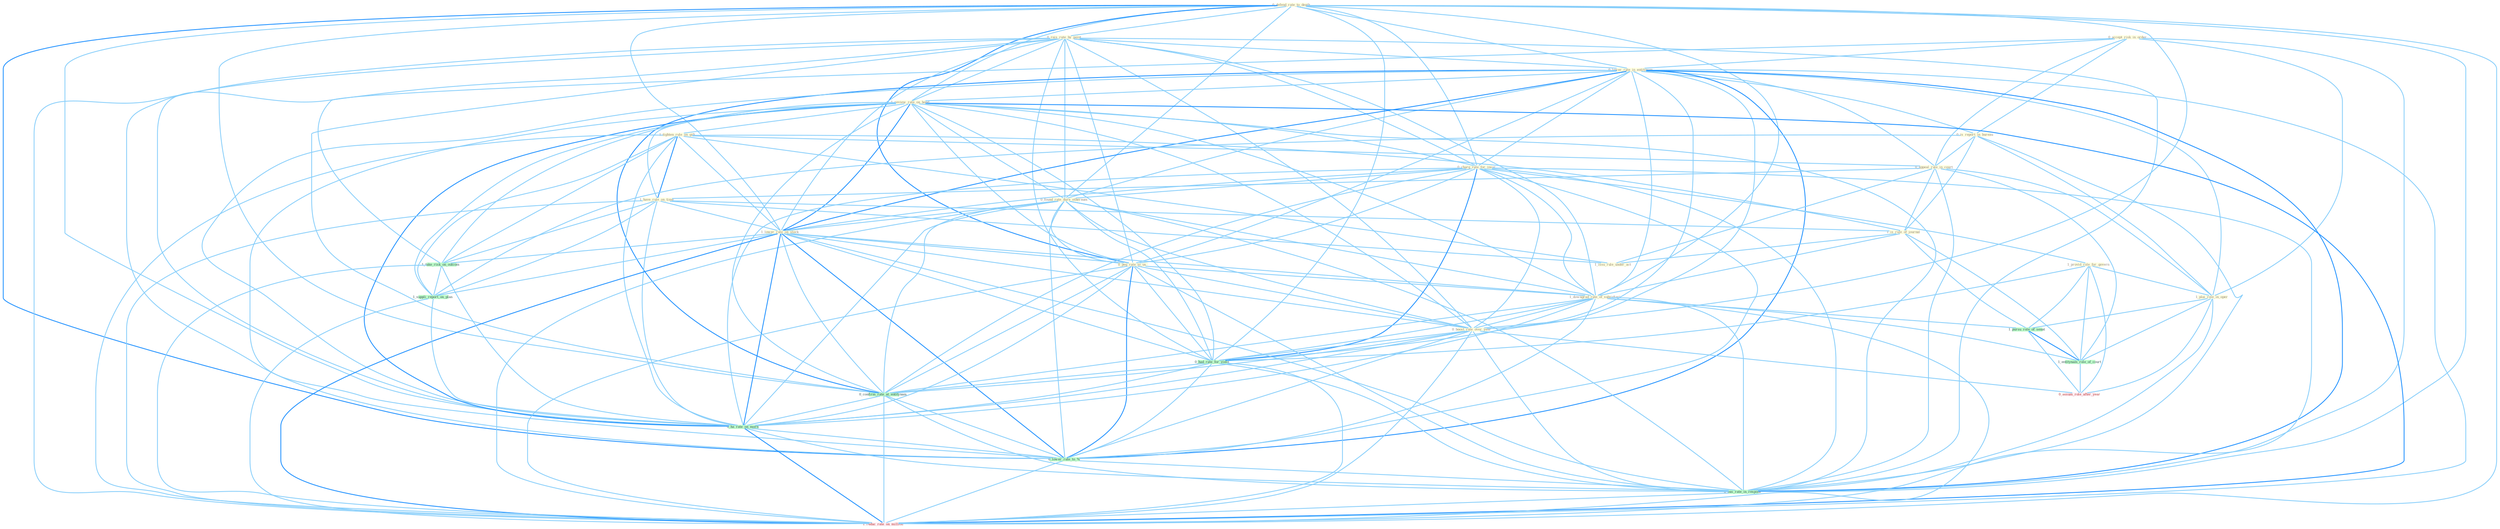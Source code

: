 Graph G{ 
    node
    [shape=polygon,style=filled,width=.5,height=.06,color="#BDFCC9",fixedsize=true,fontsize=4,
    fontcolor="#2f4f4f"];
    {node
    [color="#ffffe0", fontcolor="#8b7d6b"] "0_defend_rate_to_death " "0_accept_risk_in_order " "0_rais_rate_by_point " "0_lower_rate_in_entitynam " "1_review_rate_on_bond " "1_tighten_rule_on_gift " "0_is_report_in_bureau " "0_appeal_rule_in_court " "1_have_rule_on_time " "1_is_rule_of_journal " "1_issu_rule_under_act " "0_charg_rate_for_insur " "0_found_rate_dure_othernum " "1_lower_rate_on_stock " "0_peg_rate_to_us " "1_provid_role_for_govern " "1_downgrad_rate_of_subsidiari " "1_plai_role_in_oper " "0_boost_rate_over_year "}
{node [color="#fff0f5", fontcolor="#b22222"] "1_reduc_rate_on_million " "0_assum_role_after_year "}
edge [color="#B0E2FF"];

	"0_defend_rate_to_death " -- "0_rais_rate_by_point " [w="1", color="#87cefa" ];
	"0_defend_rate_to_death " -- "0_lower_rate_in_entitynam " [w="1", color="#87cefa" ];
	"0_defend_rate_to_death " -- "1_review_rate_on_bond " [w="1", color="#87cefa" ];
	"0_defend_rate_to_death " -- "0_charg_rate_for_insur " [w="1", color="#87cefa" ];
	"0_defend_rate_to_death " -- "0_found_rate_dure_othernum " [w="1", color="#87cefa" ];
	"0_defend_rate_to_death " -- "1_lower_rate_on_stock " [w="1", color="#87cefa" ];
	"0_defend_rate_to_death " -- "0_peg_rate_to_us " [w="2", color="#1e90ff" , len=0.8];
	"0_defend_rate_to_death " -- "1_downgrad_rate_of_subsidiari " [w="1", color="#87cefa" ];
	"0_defend_rate_to_death " -- "0_boost_rate_over_year " [w="1", color="#87cefa" ];
	"0_defend_rate_to_death " -- "0_had_rate_for_yield " [w="1", color="#87cefa" ];
	"0_defend_rate_to_death " -- "0_confirm_rate_at_entitynam " [w="1", color="#87cefa" ];
	"0_defend_rate_to_death " -- "0_ha_rate_on_morn " [w="1", color="#87cefa" ];
	"0_defend_rate_to_death " -- "0_lower_rate_to_% " [w="2", color="#1e90ff" , len=0.8];
	"0_defend_rate_to_death " -- "0_eas_rate_in_respons " [w="1", color="#87cefa" ];
	"0_defend_rate_to_death " -- "1_reduc_rate_on_million " [w="1", color="#87cefa" ];
	"0_accept_risk_in_order " -- "0_lower_rate_in_entitynam " [w="1", color="#87cefa" ];
	"0_accept_risk_in_order " -- "0_is_report_in_bureau " [w="1", color="#87cefa" ];
	"0_accept_risk_in_order " -- "0_appeal_rule_in_court " [w="1", color="#87cefa" ];
	"0_accept_risk_in_order " -- "1_plai_role_in_oper " [w="1", color="#87cefa" ];
	"0_accept_risk_in_order " -- "1_take_risk_on_outcom " [w="1", color="#87cefa" ];
	"0_accept_risk_in_order " -- "0_eas_rate_in_respons " [w="1", color="#87cefa" ];
	"0_rais_rate_by_point " -- "0_lower_rate_in_entitynam " [w="1", color="#87cefa" ];
	"0_rais_rate_by_point " -- "1_review_rate_on_bond " [w="1", color="#87cefa" ];
	"0_rais_rate_by_point " -- "0_charg_rate_for_insur " [w="1", color="#87cefa" ];
	"0_rais_rate_by_point " -- "0_found_rate_dure_othernum " [w="1", color="#87cefa" ];
	"0_rais_rate_by_point " -- "1_lower_rate_on_stock " [w="1", color="#87cefa" ];
	"0_rais_rate_by_point " -- "0_peg_rate_to_us " [w="1", color="#87cefa" ];
	"0_rais_rate_by_point " -- "1_downgrad_rate_of_subsidiari " [w="1", color="#87cefa" ];
	"0_rais_rate_by_point " -- "0_boost_rate_over_year " [w="1", color="#87cefa" ];
	"0_rais_rate_by_point " -- "0_had_rate_for_yield " [w="1", color="#87cefa" ];
	"0_rais_rate_by_point " -- "0_confirm_rate_at_entitynam " [w="1", color="#87cefa" ];
	"0_rais_rate_by_point " -- "0_ha_rate_on_morn " [w="1", color="#87cefa" ];
	"0_rais_rate_by_point " -- "0_lower_rate_to_% " [w="1", color="#87cefa" ];
	"0_rais_rate_by_point " -- "0_eas_rate_in_respons " [w="1", color="#87cefa" ];
	"0_rais_rate_by_point " -- "1_reduc_rate_on_million " [w="1", color="#87cefa" ];
	"0_lower_rate_in_entitynam " -- "1_review_rate_on_bond " [w="1", color="#87cefa" ];
	"0_lower_rate_in_entitynam " -- "0_is_report_in_bureau " [w="1", color="#87cefa" ];
	"0_lower_rate_in_entitynam " -- "0_appeal_rule_in_court " [w="1", color="#87cefa" ];
	"0_lower_rate_in_entitynam " -- "0_charg_rate_for_insur " [w="1", color="#87cefa" ];
	"0_lower_rate_in_entitynam " -- "0_found_rate_dure_othernum " [w="1", color="#87cefa" ];
	"0_lower_rate_in_entitynam " -- "1_lower_rate_on_stock " [w="2", color="#1e90ff" , len=0.8];
	"0_lower_rate_in_entitynam " -- "0_peg_rate_to_us " [w="1", color="#87cefa" ];
	"0_lower_rate_in_entitynam " -- "1_downgrad_rate_of_subsidiari " [w="1", color="#87cefa" ];
	"0_lower_rate_in_entitynam " -- "1_plai_role_in_oper " [w="1", color="#87cefa" ];
	"0_lower_rate_in_entitynam " -- "0_boost_rate_over_year " [w="1", color="#87cefa" ];
	"0_lower_rate_in_entitynam " -- "0_had_rate_for_yield " [w="1", color="#87cefa" ];
	"0_lower_rate_in_entitynam " -- "0_confirm_rate_at_entitynam " [w="2", color="#1e90ff" , len=0.8];
	"0_lower_rate_in_entitynam " -- "0_ha_rate_on_morn " [w="1", color="#87cefa" ];
	"0_lower_rate_in_entitynam " -- "0_lower_rate_to_% " [w="2", color="#1e90ff" , len=0.8];
	"0_lower_rate_in_entitynam " -- "0_eas_rate_in_respons " [w="2", color="#1e90ff" , len=0.8];
	"0_lower_rate_in_entitynam " -- "1_reduc_rate_on_million " [w="1", color="#87cefa" ];
	"1_review_rate_on_bond " -- "1_tighten_rule_on_gift " [w="1", color="#87cefa" ];
	"1_review_rate_on_bond " -- "1_have_rule_on_time " [w="1", color="#87cefa" ];
	"1_review_rate_on_bond " -- "0_charg_rate_for_insur " [w="1", color="#87cefa" ];
	"1_review_rate_on_bond " -- "0_found_rate_dure_othernum " [w="1", color="#87cefa" ];
	"1_review_rate_on_bond " -- "1_lower_rate_on_stock " [w="2", color="#1e90ff" , len=0.8];
	"1_review_rate_on_bond " -- "0_peg_rate_to_us " [w="1", color="#87cefa" ];
	"1_review_rate_on_bond " -- "1_downgrad_rate_of_subsidiari " [w="1", color="#87cefa" ];
	"1_review_rate_on_bond " -- "0_boost_rate_over_year " [w="1", color="#87cefa" ];
	"1_review_rate_on_bond " -- "1_take_risk_on_outcom " [w="1", color="#87cefa" ];
	"1_review_rate_on_bond " -- "1_suppli_report_on_plan " [w="1", color="#87cefa" ];
	"1_review_rate_on_bond " -- "0_had_rate_for_yield " [w="1", color="#87cefa" ];
	"1_review_rate_on_bond " -- "0_confirm_rate_at_entitynam " [w="1", color="#87cefa" ];
	"1_review_rate_on_bond " -- "0_ha_rate_on_morn " [w="2", color="#1e90ff" , len=0.8];
	"1_review_rate_on_bond " -- "0_lower_rate_to_% " [w="1", color="#87cefa" ];
	"1_review_rate_on_bond " -- "0_eas_rate_in_respons " [w="1", color="#87cefa" ];
	"1_review_rate_on_bond " -- "1_reduc_rate_on_million " [w="2", color="#1e90ff" , len=0.8];
	"1_tighten_rule_on_gift " -- "0_appeal_rule_in_court " [w="1", color="#87cefa" ];
	"1_tighten_rule_on_gift " -- "1_have_rule_on_time " [w="2", color="#1e90ff" , len=0.8];
	"1_tighten_rule_on_gift " -- "1_is_rule_of_journal " [w="1", color="#87cefa" ];
	"1_tighten_rule_on_gift " -- "1_issu_rule_under_act " [w="1", color="#87cefa" ];
	"1_tighten_rule_on_gift " -- "1_lower_rate_on_stock " [w="1", color="#87cefa" ];
	"1_tighten_rule_on_gift " -- "1_take_risk_on_outcom " [w="1", color="#87cefa" ];
	"1_tighten_rule_on_gift " -- "1_suppli_report_on_plan " [w="1", color="#87cefa" ];
	"1_tighten_rule_on_gift " -- "0_ha_rate_on_morn " [w="1", color="#87cefa" ];
	"1_tighten_rule_on_gift " -- "1_reduc_rate_on_million " [w="1", color="#87cefa" ];
	"0_is_report_in_bureau " -- "0_appeal_rule_in_court " [w="1", color="#87cefa" ];
	"0_is_report_in_bureau " -- "1_is_rule_of_journal " [w="1", color="#87cefa" ];
	"0_is_report_in_bureau " -- "1_plai_role_in_oper " [w="1", color="#87cefa" ];
	"0_is_report_in_bureau " -- "1_suppli_report_on_plan " [w="1", color="#87cefa" ];
	"0_is_report_in_bureau " -- "0_eas_rate_in_respons " [w="1", color="#87cefa" ];
	"0_appeal_rule_in_court " -- "1_have_rule_on_time " [w="1", color="#87cefa" ];
	"0_appeal_rule_in_court " -- "1_is_rule_of_journal " [w="1", color="#87cefa" ];
	"0_appeal_rule_in_court " -- "1_issu_rule_under_act " [w="1", color="#87cefa" ];
	"0_appeal_rule_in_court " -- "1_plai_role_in_oper " [w="1", color="#87cefa" ];
	"0_appeal_rule_in_court " -- "1_entitynam_role_of_court " [w="1", color="#87cefa" ];
	"0_appeal_rule_in_court " -- "0_eas_rate_in_respons " [w="1", color="#87cefa" ];
	"1_have_rule_on_time " -- "1_is_rule_of_journal " [w="1", color="#87cefa" ];
	"1_have_rule_on_time " -- "1_issu_rule_under_act " [w="1", color="#87cefa" ];
	"1_have_rule_on_time " -- "1_lower_rate_on_stock " [w="1", color="#87cefa" ];
	"1_have_rule_on_time " -- "1_take_risk_on_outcom " [w="1", color="#87cefa" ];
	"1_have_rule_on_time " -- "1_suppli_report_on_plan " [w="1", color="#87cefa" ];
	"1_have_rule_on_time " -- "0_ha_rate_on_morn " [w="1", color="#87cefa" ];
	"1_have_rule_on_time " -- "1_reduc_rate_on_million " [w="1", color="#87cefa" ];
	"1_is_rule_of_journal " -- "1_issu_rule_under_act " [w="1", color="#87cefa" ];
	"1_is_rule_of_journal " -- "1_downgrad_rate_of_subsidiari " [w="1", color="#87cefa" ];
	"1_is_rule_of_journal " -- "1_pursu_role_of_senat " [w="1", color="#87cefa" ];
	"1_is_rule_of_journal " -- "1_entitynam_role_of_court " [w="1", color="#87cefa" ];
	"0_charg_rate_for_insur " -- "0_found_rate_dure_othernum " [w="1", color="#87cefa" ];
	"0_charg_rate_for_insur " -- "1_lower_rate_on_stock " [w="1", color="#87cefa" ];
	"0_charg_rate_for_insur " -- "0_peg_rate_to_us " [w="1", color="#87cefa" ];
	"0_charg_rate_for_insur " -- "1_provid_role_for_govern " [w="1", color="#87cefa" ];
	"0_charg_rate_for_insur " -- "1_downgrad_rate_of_subsidiari " [w="1", color="#87cefa" ];
	"0_charg_rate_for_insur " -- "0_boost_rate_over_year " [w="1", color="#87cefa" ];
	"0_charg_rate_for_insur " -- "0_had_rate_for_yield " [w="2", color="#1e90ff" , len=0.8];
	"0_charg_rate_for_insur " -- "0_confirm_rate_at_entitynam " [w="1", color="#87cefa" ];
	"0_charg_rate_for_insur " -- "0_ha_rate_on_morn " [w="1", color="#87cefa" ];
	"0_charg_rate_for_insur " -- "0_lower_rate_to_% " [w="1", color="#87cefa" ];
	"0_charg_rate_for_insur " -- "0_eas_rate_in_respons " [w="1", color="#87cefa" ];
	"0_charg_rate_for_insur " -- "1_reduc_rate_on_million " [w="1", color="#87cefa" ];
	"0_found_rate_dure_othernum " -- "1_lower_rate_on_stock " [w="1", color="#87cefa" ];
	"0_found_rate_dure_othernum " -- "0_peg_rate_to_us " [w="1", color="#87cefa" ];
	"0_found_rate_dure_othernum " -- "1_downgrad_rate_of_subsidiari " [w="1", color="#87cefa" ];
	"0_found_rate_dure_othernum " -- "0_boost_rate_over_year " [w="1", color="#87cefa" ];
	"0_found_rate_dure_othernum " -- "0_had_rate_for_yield " [w="1", color="#87cefa" ];
	"0_found_rate_dure_othernum " -- "0_confirm_rate_at_entitynam " [w="1", color="#87cefa" ];
	"0_found_rate_dure_othernum " -- "0_ha_rate_on_morn " [w="1", color="#87cefa" ];
	"0_found_rate_dure_othernum " -- "0_lower_rate_to_% " [w="1", color="#87cefa" ];
	"0_found_rate_dure_othernum " -- "0_eas_rate_in_respons " [w="1", color="#87cefa" ];
	"0_found_rate_dure_othernum " -- "1_reduc_rate_on_million " [w="1", color="#87cefa" ];
	"1_lower_rate_on_stock " -- "0_peg_rate_to_us " [w="1", color="#87cefa" ];
	"1_lower_rate_on_stock " -- "1_downgrad_rate_of_subsidiari " [w="1", color="#87cefa" ];
	"1_lower_rate_on_stock " -- "0_boost_rate_over_year " [w="1", color="#87cefa" ];
	"1_lower_rate_on_stock " -- "1_take_risk_on_outcom " [w="1", color="#87cefa" ];
	"1_lower_rate_on_stock " -- "1_suppli_report_on_plan " [w="1", color="#87cefa" ];
	"1_lower_rate_on_stock " -- "0_had_rate_for_yield " [w="1", color="#87cefa" ];
	"1_lower_rate_on_stock " -- "0_confirm_rate_at_entitynam " [w="1", color="#87cefa" ];
	"1_lower_rate_on_stock " -- "0_ha_rate_on_morn " [w="2", color="#1e90ff" , len=0.8];
	"1_lower_rate_on_stock " -- "0_lower_rate_to_% " [w="2", color="#1e90ff" , len=0.8];
	"1_lower_rate_on_stock " -- "0_eas_rate_in_respons " [w="1", color="#87cefa" ];
	"1_lower_rate_on_stock " -- "1_reduc_rate_on_million " [w="2", color="#1e90ff" , len=0.8];
	"0_peg_rate_to_us " -- "1_downgrad_rate_of_subsidiari " [w="1", color="#87cefa" ];
	"0_peg_rate_to_us " -- "0_boost_rate_over_year " [w="1", color="#87cefa" ];
	"0_peg_rate_to_us " -- "0_had_rate_for_yield " [w="1", color="#87cefa" ];
	"0_peg_rate_to_us " -- "0_confirm_rate_at_entitynam " [w="1", color="#87cefa" ];
	"0_peg_rate_to_us " -- "0_ha_rate_on_morn " [w="1", color="#87cefa" ];
	"0_peg_rate_to_us " -- "0_lower_rate_to_% " [w="2", color="#1e90ff" , len=0.8];
	"0_peg_rate_to_us " -- "0_eas_rate_in_respons " [w="1", color="#87cefa" ];
	"0_peg_rate_to_us " -- "1_reduc_rate_on_million " [w="1", color="#87cefa" ];
	"1_provid_role_for_govern " -- "1_plai_role_in_oper " [w="1", color="#87cefa" ];
	"1_provid_role_for_govern " -- "1_pursu_role_of_senat " [w="1", color="#87cefa" ];
	"1_provid_role_for_govern " -- "0_had_rate_for_yield " [w="1", color="#87cefa" ];
	"1_provid_role_for_govern " -- "1_entitynam_role_of_court " [w="1", color="#87cefa" ];
	"1_provid_role_for_govern " -- "0_assum_role_after_year " [w="1", color="#87cefa" ];
	"1_downgrad_rate_of_subsidiari " -- "0_boost_rate_over_year " [w="1", color="#87cefa" ];
	"1_downgrad_rate_of_subsidiari " -- "1_pursu_role_of_senat " [w="1", color="#87cefa" ];
	"1_downgrad_rate_of_subsidiari " -- "0_had_rate_for_yield " [w="1", color="#87cefa" ];
	"1_downgrad_rate_of_subsidiari " -- "0_confirm_rate_at_entitynam " [w="1", color="#87cefa" ];
	"1_downgrad_rate_of_subsidiari " -- "0_ha_rate_on_morn " [w="1", color="#87cefa" ];
	"1_downgrad_rate_of_subsidiari " -- "1_entitynam_role_of_court " [w="1", color="#87cefa" ];
	"1_downgrad_rate_of_subsidiari " -- "0_lower_rate_to_% " [w="1", color="#87cefa" ];
	"1_downgrad_rate_of_subsidiari " -- "0_eas_rate_in_respons " [w="1", color="#87cefa" ];
	"1_downgrad_rate_of_subsidiari " -- "1_reduc_rate_on_million " [w="1", color="#87cefa" ];
	"1_plai_role_in_oper " -- "1_pursu_role_of_senat " [w="1", color="#87cefa" ];
	"1_plai_role_in_oper " -- "1_entitynam_role_of_court " [w="1", color="#87cefa" ];
	"1_plai_role_in_oper " -- "0_eas_rate_in_respons " [w="1", color="#87cefa" ];
	"1_plai_role_in_oper " -- "0_assum_role_after_year " [w="1", color="#87cefa" ];
	"0_boost_rate_over_year " -- "0_had_rate_for_yield " [w="1", color="#87cefa" ];
	"0_boost_rate_over_year " -- "0_confirm_rate_at_entitynam " [w="1", color="#87cefa" ];
	"0_boost_rate_over_year " -- "0_ha_rate_on_morn " [w="1", color="#87cefa" ];
	"0_boost_rate_over_year " -- "0_lower_rate_to_% " [w="1", color="#87cefa" ];
	"0_boost_rate_over_year " -- "0_eas_rate_in_respons " [w="1", color="#87cefa" ];
	"0_boost_rate_over_year " -- "1_reduc_rate_on_million " [w="1", color="#87cefa" ];
	"0_boost_rate_over_year " -- "0_assum_role_after_year " [w="1", color="#87cefa" ];
	"1_pursu_role_of_senat " -- "1_entitynam_role_of_court " [w="2", color="#1e90ff" , len=0.8];
	"1_pursu_role_of_senat " -- "0_assum_role_after_year " [w="1", color="#87cefa" ];
	"1_take_risk_on_outcom " -- "1_suppli_report_on_plan " [w="1", color="#87cefa" ];
	"1_take_risk_on_outcom " -- "0_ha_rate_on_morn " [w="1", color="#87cefa" ];
	"1_take_risk_on_outcom " -- "1_reduc_rate_on_million " [w="1", color="#87cefa" ];
	"1_suppli_report_on_plan " -- "0_ha_rate_on_morn " [w="1", color="#87cefa" ];
	"1_suppli_report_on_plan " -- "1_reduc_rate_on_million " [w="1", color="#87cefa" ];
	"0_had_rate_for_yield " -- "0_confirm_rate_at_entitynam " [w="1", color="#87cefa" ];
	"0_had_rate_for_yield " -- "0_ha_rate_on_morn " [w="1", color="#87cefa" ];
	"0_had_rate_for_yield " -- "0_lower_rate_to_% " [w="1", color="#87cefa" ];
	"0_had_rate_for_yield " -- "0_eas_rate_in_respons " [w="1", color="#87cefa" ];
	"0_had_rate_for_yield " -- "1_reduc_rate_on_million " [w="1", color="#87cefa" ];
	"0_confirm_rate_at_entitynam " -- "0_ha_rate_on_morn " [w="1", color="#87cefa" ];
	"0_confirm_rate_at_entitynam " -- "0_lower_rate_to_% " [w="1", color="#87cefa" ];
	"0_confirm_rate_at_entitynam " -- "0_eas_rate_in_respons " [w="1", color="#87cefa" ];
	"0_confirm_rate_at_entitynam " -- "1_reduc_rate_on_million " [w="1", color="#87cefa" ];
	"0_ha_rate_on_morn " -- "0_lower_rate_to_% " [w="1", color="#87cefa" ];
	"0_ha_rate_on_morn " -- "0_eas_rate_in_respons " [w="1", color="#87cefa" ];
	"0_ha_rate_on_morn " -- "1_reduc_rate_on_million " [w="2", color="#1e90ff" , len=0.8];
	"1_entitynam_role_of_court " -- "0_assum_role_after_year " [w="1", color="#87cefa" ];
	"0_lower_rate_to_% " -- "0_eas_rate_in_respons " [w="1", color="#87cefa" ];
	"0_lower_rate_to_% " -- "1_reduc_rate_on_million " [w="1", color="#87cefa" ];
	"0_eas_rate_in_respons " -- "1_reduc_rate_on_million " [w="1", color="#87cefa" ];
}